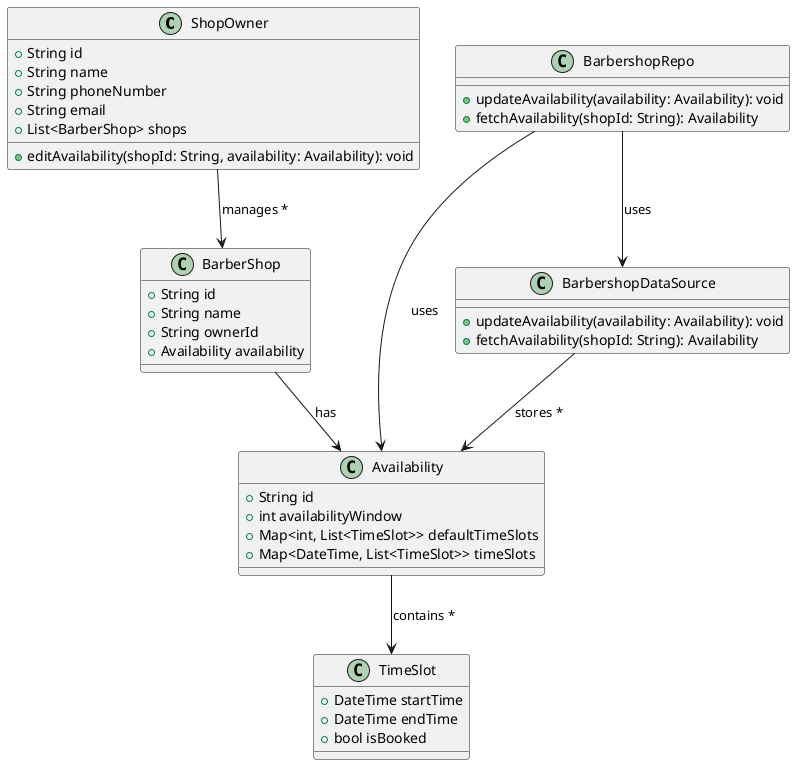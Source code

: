@startuml edit_availability
class ShopOwner {
    + String id
    + String name
    + String phoneNumber
    + String email
    + List<BarberShop> shops
    + editAvailability(shopId: String, availability: Availability): void
}

class BarberShop {
    + String id
    + String name
    + String ownerId
    + Availability availability
}

class Availability {
  + String id
  + int availabilityWindow
  + Map<int, List<TimeSlot>> defaultTimeSlots
  + Map<DateTime, List<TimeSlot>> timeSlots
}

class TimeSlot {
    + DateTime startTime
    + DateTime endTime
    + bool isBooked
}

class BarbershopRepo {
    + updateAvailability(availability: Availability): void
    + fetchAvailability(shopId: String): Availability
}

class BarbershopDataSource {
    + updateAvailability(availability: Availability): void
    + fetchAvailability(shopId: String): Availability
}

' Relationships
ShopOwner --> BarberShop : "manages *"
BarberShop --> Availability : "has"
Availability --> TimeSlot : "contains *"
BarbershopRepo --> Availability : "uses"
BarbershopDataSource --> Availability : "stores *"
BarbershopRepo --> BarbershopDataSource : "uses"

@enduml